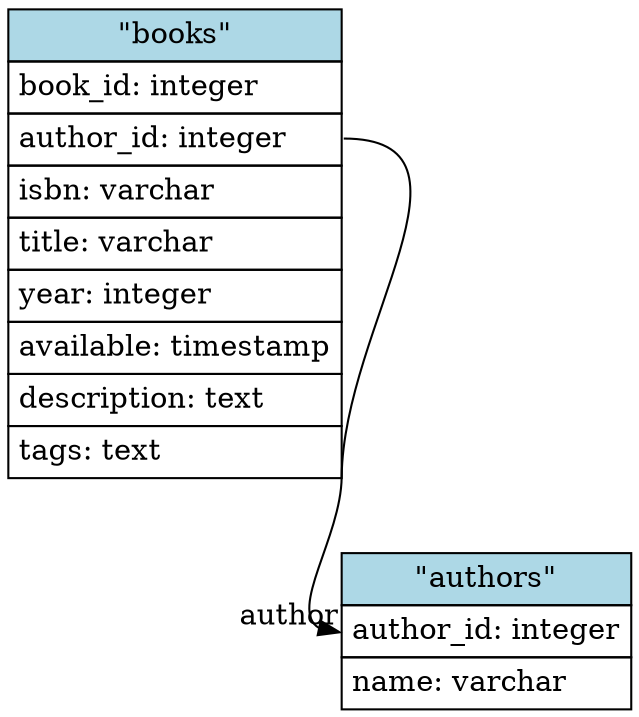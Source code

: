 // Generated by xo for the booktest.db schema.
digraph booktest_db {
	// Defaults
	node [shape=none
	 margin=0]
	
	// Nodes (tables)
	"authors" [ label=<
		<table border="0" cellborder="1" cellspacing="0" cellpadding="4">
		<tr><td bgcolor="lightblue">"authors"</td></tr>
		<tr><td align="left" PORT="author_id">author_id: integer</td></tr>
		<tr><td align="left" PORT="name">name: varchar</td></tr>
		</table>> ]
	
	"books" [ label=<
		<table border="0" cellborder="1" cellspacing="0" cellpadding="4">
		<tr><td bgcolor="lightblue">"books"</td></tr>
		<tr><td align="left" PORT="book_id">book_id: integer</td></tr>
		<tr><td align="left" PORT="author_id">author_id: integer</td></tr>
		<tr><td align="left" PORT="isbn">isbn: varchar</td></tr>
		<tr><td align="left" PORT="title">title: varchar</td></tr>
		<tr><td align="left" PORT="year">year: integer</td></tr>
		<tr><td align="left" PORT="available">available: timestamp</td></tr>
		<tr><td align="left" PORT="description">description: text</td></tr>
		<tr><td align="left" PORT="tags">tags: text</td></tr>
		</table>> ]
	
	"books":"author_id":e -> "authors":"author_id":w [
		headlabel="author"]
}
